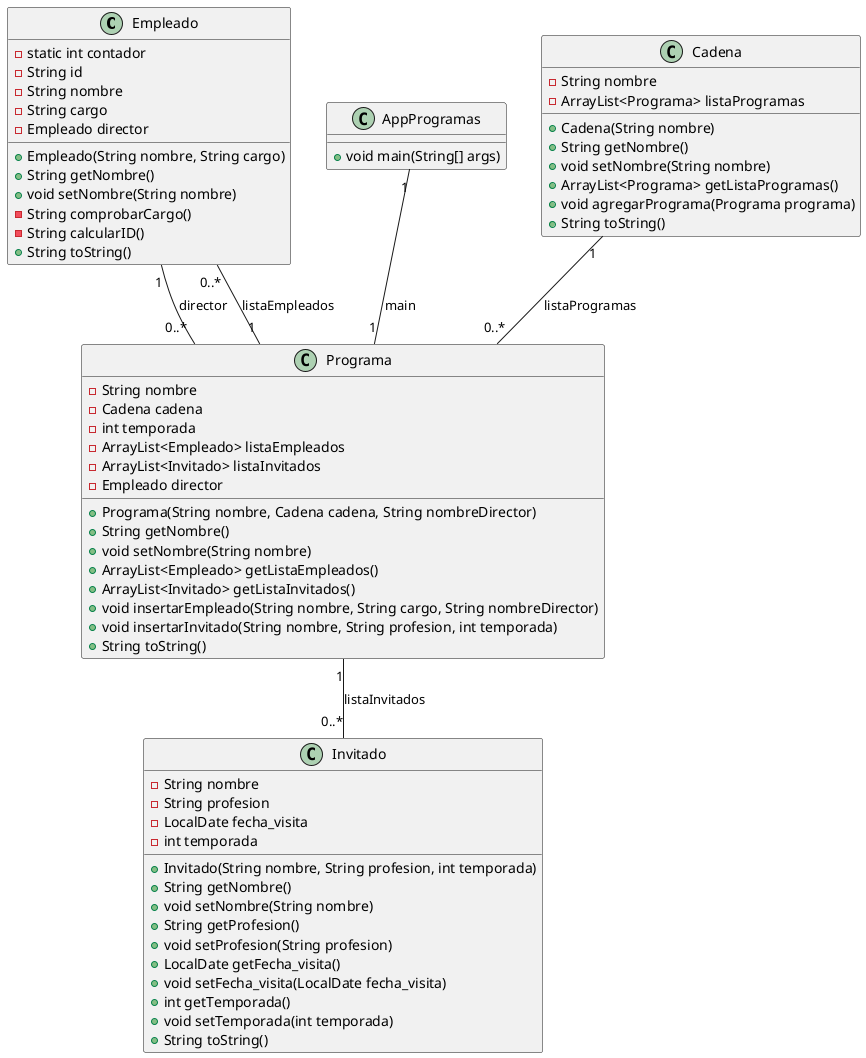 @startuml
class Empleado {
    - static int contador
    - String id
    - String nombre
    - String cargo
    - Empleado director
    + Empleado(String nombre, String cargo)
    + String getNombre()
    + void setNombre(String nombre)
    - String comprobarCargo()
    - String calcularID()
    + String toString()
}

class AppProgramas {
    + void main(String[] args)
}

class Programa {
    - String nombre
    - Cadena cadena
    - int temporada
    - ArrayList<Empleado> listaEmpleados
    - ArrayList<Invitado> listaInvitados
    - Empleado director
    + Programa(String nombre, Cadena cadena, String nombreDirector)
    + String getNombre()
    + void setNombre(String nombre)
    + ArrayList<Empleado> getListaEmpleados()
    + ArrayList<Invitado> getListaInvitados()
    + void insertarEmpleado(String nombre, String cargo, String nombreDirector)
    + void insertarInvitado(String nombre, String profesion, int temporada)
    + String toString()
}

class Cadena {
    - String nombre
    - ArrayList<Programa> listaProgramas
    + Cadena(String nombre)
    + String getNombre()
    + void setNombre(String nombre)
    + ArrayList<Programa> getListaProgramas()
    + void agregarPrograma(Programa programa)
    + String toString()
}

class Invitado {
    - String nombre
    - String profesion
    - LocalDate fecha_visita
    - int temporada
    + Invitado(String nombre, String profesion, int temporada)
    + String getNombre()
    + void setNombre(String nombre)
    + String getProfesion()
    + void setProfesion(String profesion)
    + LocalDate getFecha_visita()
    + void setFecha_visita(LocalDate fecha_visita)
    + int getTemporada()
    + void setTemporada(int temporada)
    + String toString()
}

Empleado "1" -- "0..*" Programa : director
Programa "1" -- "0..*" Empleado : listaEmpleados
Programa "1" -- "0..*" Invitado : listaInvitados
Cadena "1" -- "0..*" Programa : listaProgramas
AppProgramas "1" -- "1" Programa : main
@enduml